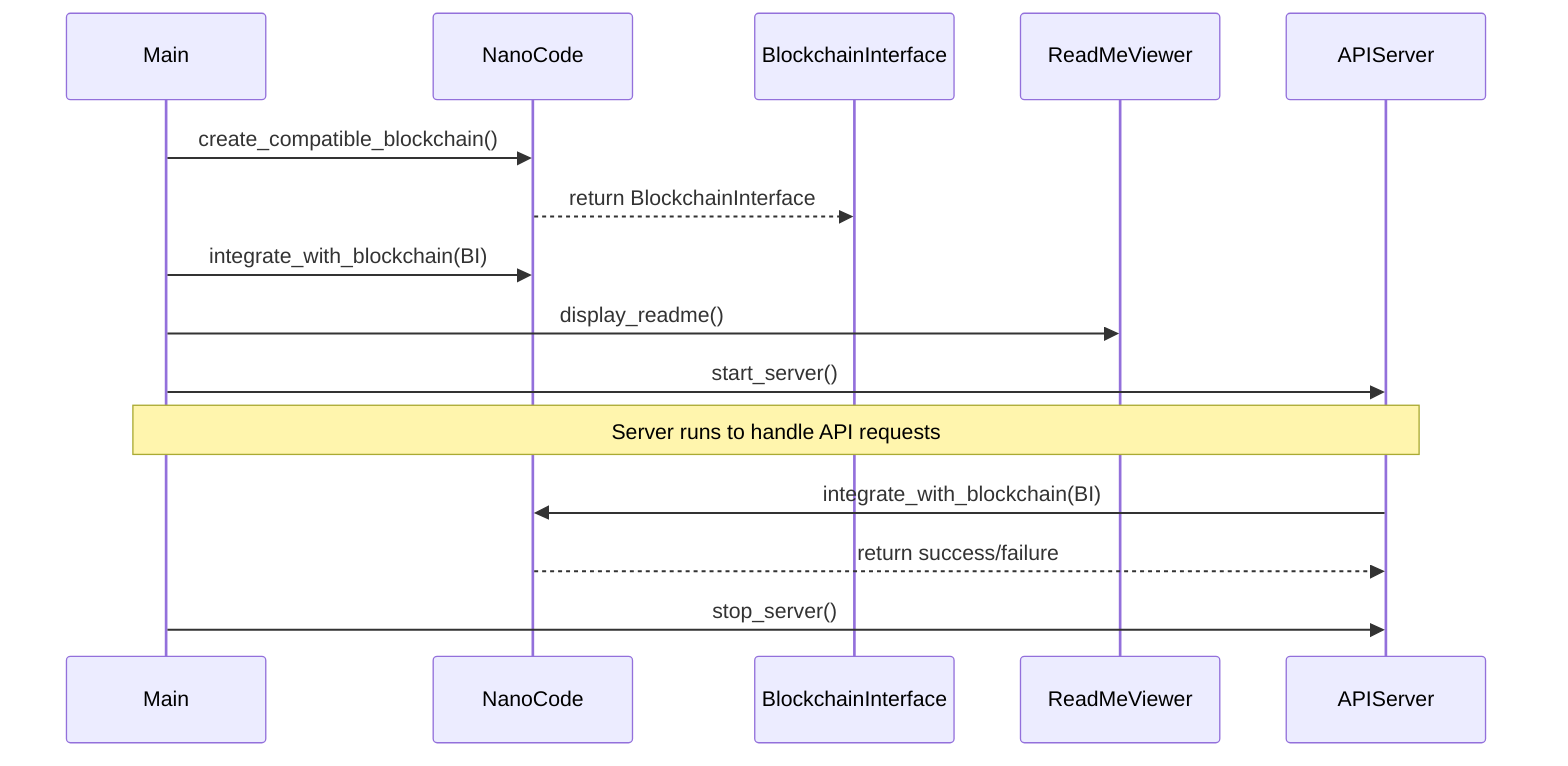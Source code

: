 sequenceDiagram
    participant M as Main
    participant NC as NanoCode
    participant BI as BlockchainInterface
    participant RMV as ReadMeViewer
    participant AS as APIServer
    M->>NC: create_compatible_blockchain()
    NC-->>BI: return BlockchainInterface
    M->>NC: integrate_with_blockchain(BI)
    M->>RMV: display_readme()
    M->>AS: start_server()
    Note over M, AS: Server runs to handle API requests
    AS->>NC: integrate_with_blockchain(BI)
    NC-->>AS: return success/failure
    M->>AS: stop_server()